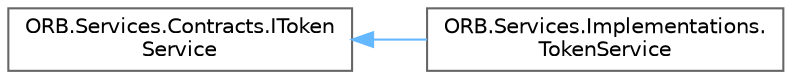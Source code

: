 digraph "Graphical Class Hierarchy"
{
 // INTERACTIVE_SVG=YES
 // LATEX_PDF_SIZE
  bgcolor="transparent";
  edge [fontname=Helvetica,fontsize=10,labelfontname=Helvetica,labelfontsize=10];
  node [fontname=Helvetica,fontsize=10,shape=box,height=0.2,width=0.4];
  rankdir="LR";
  Node0 [id="Node000000",label="ORB.Services.Contracts.IToken\lService",height=0.2,width=0.4,color="grey40", fillcolor="white", style="filled",URL="$interface_o_r_b_1_1_services_1_1_contracts_1_1_i_token_service.html",tooltip="Interface of the token service."];
  Node0 -> Node1 [id="edge10_Node000000_Node000001",dir="back",color="steelblue1",style="solid",tooltip=" "];
  Node1 [id="Node000001",label="ORB.Services.Implementations.\lTokenService",height=0.2,width=0.4,color="grey40", fillcolor="white", style="filled",URL="$class_o_r_b_1_1_services_1_1_implementations_1_1_token_service.html",tooltip="Class that implements ITokenService."];
}
